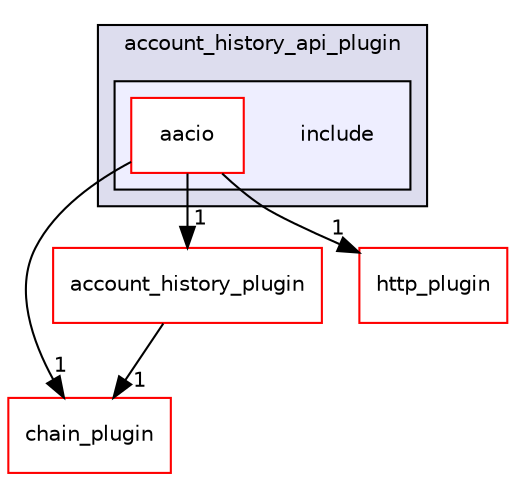 digraph "plugins/account_history_api_plugin/include" {
  compound=true
  node [ fontsize="10", fontname="Helvetica"];
  edge [ labelfontsize="10", labelfontname="Helvetica"];
  subgraph clusterdir_6324453c9ba05dd78b15d4e64dad7e3c {
    graph [ bgcolor="#ddddee", pencolor="black", label="account_history_api_plugin" fontname="Helvetica", fontsize="10", URL="dir_6324453c9ba05dd78b15d4e64dad7e3c.html"]
  subgraph clusterdir_985a9e5854d335164afbdea1541a3631 {
    graph [ bgcolor="#eeeeff", pencolor="black", label="" URL="dir_985a9e5854d335164afbdea1541a3631.html"];
    dir_985a9e5854d335164afbdea1541a3631 [shape=plaintext label="include"];
    dir_fb3cb6b38daeb50158b8e025371e1f7f [shape=box label="aacio" color="red" fillcolor="white" style="filled" URL="dir_fb3cb6b38daeb50158b8e025371e1f7f.html"];
  }
  }
  dir_602e6d607ea05a3811091b067ebfa4ac [shape=box label="chain_plugin" fillcolor="white" style="filled" color="red" URL="dir_602e6d607ea05a3811091b067ebfa4ac.html"];
  dir_18e9e5a1b39aad63470f8f44b18ed4d8 [shape=box label="account_history_plugin" fillcolor="white" style="filled" color="red" URL="dir_18e9e5a1b39aad63470f8f44b18ed4d8.html"];
  dir_f833ff7a85c55360bd990f87a6f90636 [shape=box label="http_plugin" fillcolor="white" style="filled" color="red" URL="dir_f833ff7a85c55360bd990f87a6f90636.html"];
  dir_fb3cb6b38daeb50158b8e025371e1f7f->dir_602e6d607ea05a3811091b067ebfa4ac [headlabel="1", labeldistance=1.5 headhref="dir_001838_001848.html"];
  dir_fb3cb6b38daeb50158b8e025371e1f7f->dir_18e9e5a1b39aad63470f8f44b18ed4d8 [headlabel="1", labeldistance=1.5 headhref="dir_001838_001840.html"];
  dir_fb3cb6b38daeb50158b8e025371e1f7f->dir_f833ff7a85c55360bd990f87a6f90636 [headlabel="1", labeldistance=1.5 headhref="dir_001838_001856.html"];
  dir_18e9e5a1b39aad63470f8f44b18ed4d8->dir_602e6d607ea05a3811091b067ebfa4ac [headlabel="1", labeldistance=1.5 headhref="dir_001840_001848.html"];
}
